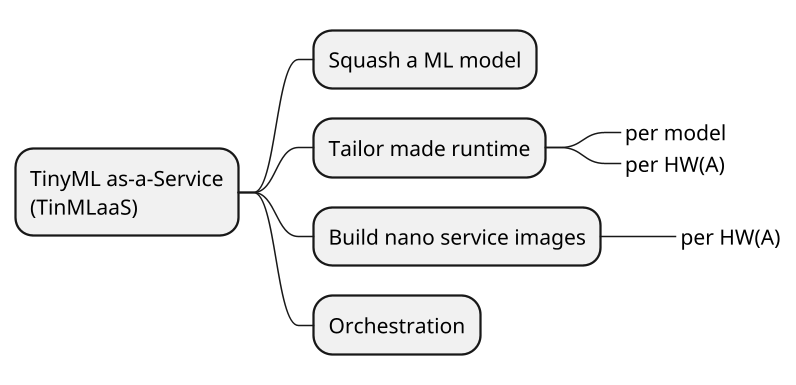 @startmindmap
scale 1.5
* TinyML as-a-Service\n(TinMLaaS)
** Squash a ML model
** Tailor made runtime
***_ per model
***_ per HW(A)
** Build nano service images
***_ per HW(A)
** Orchestration
@endmindmap
